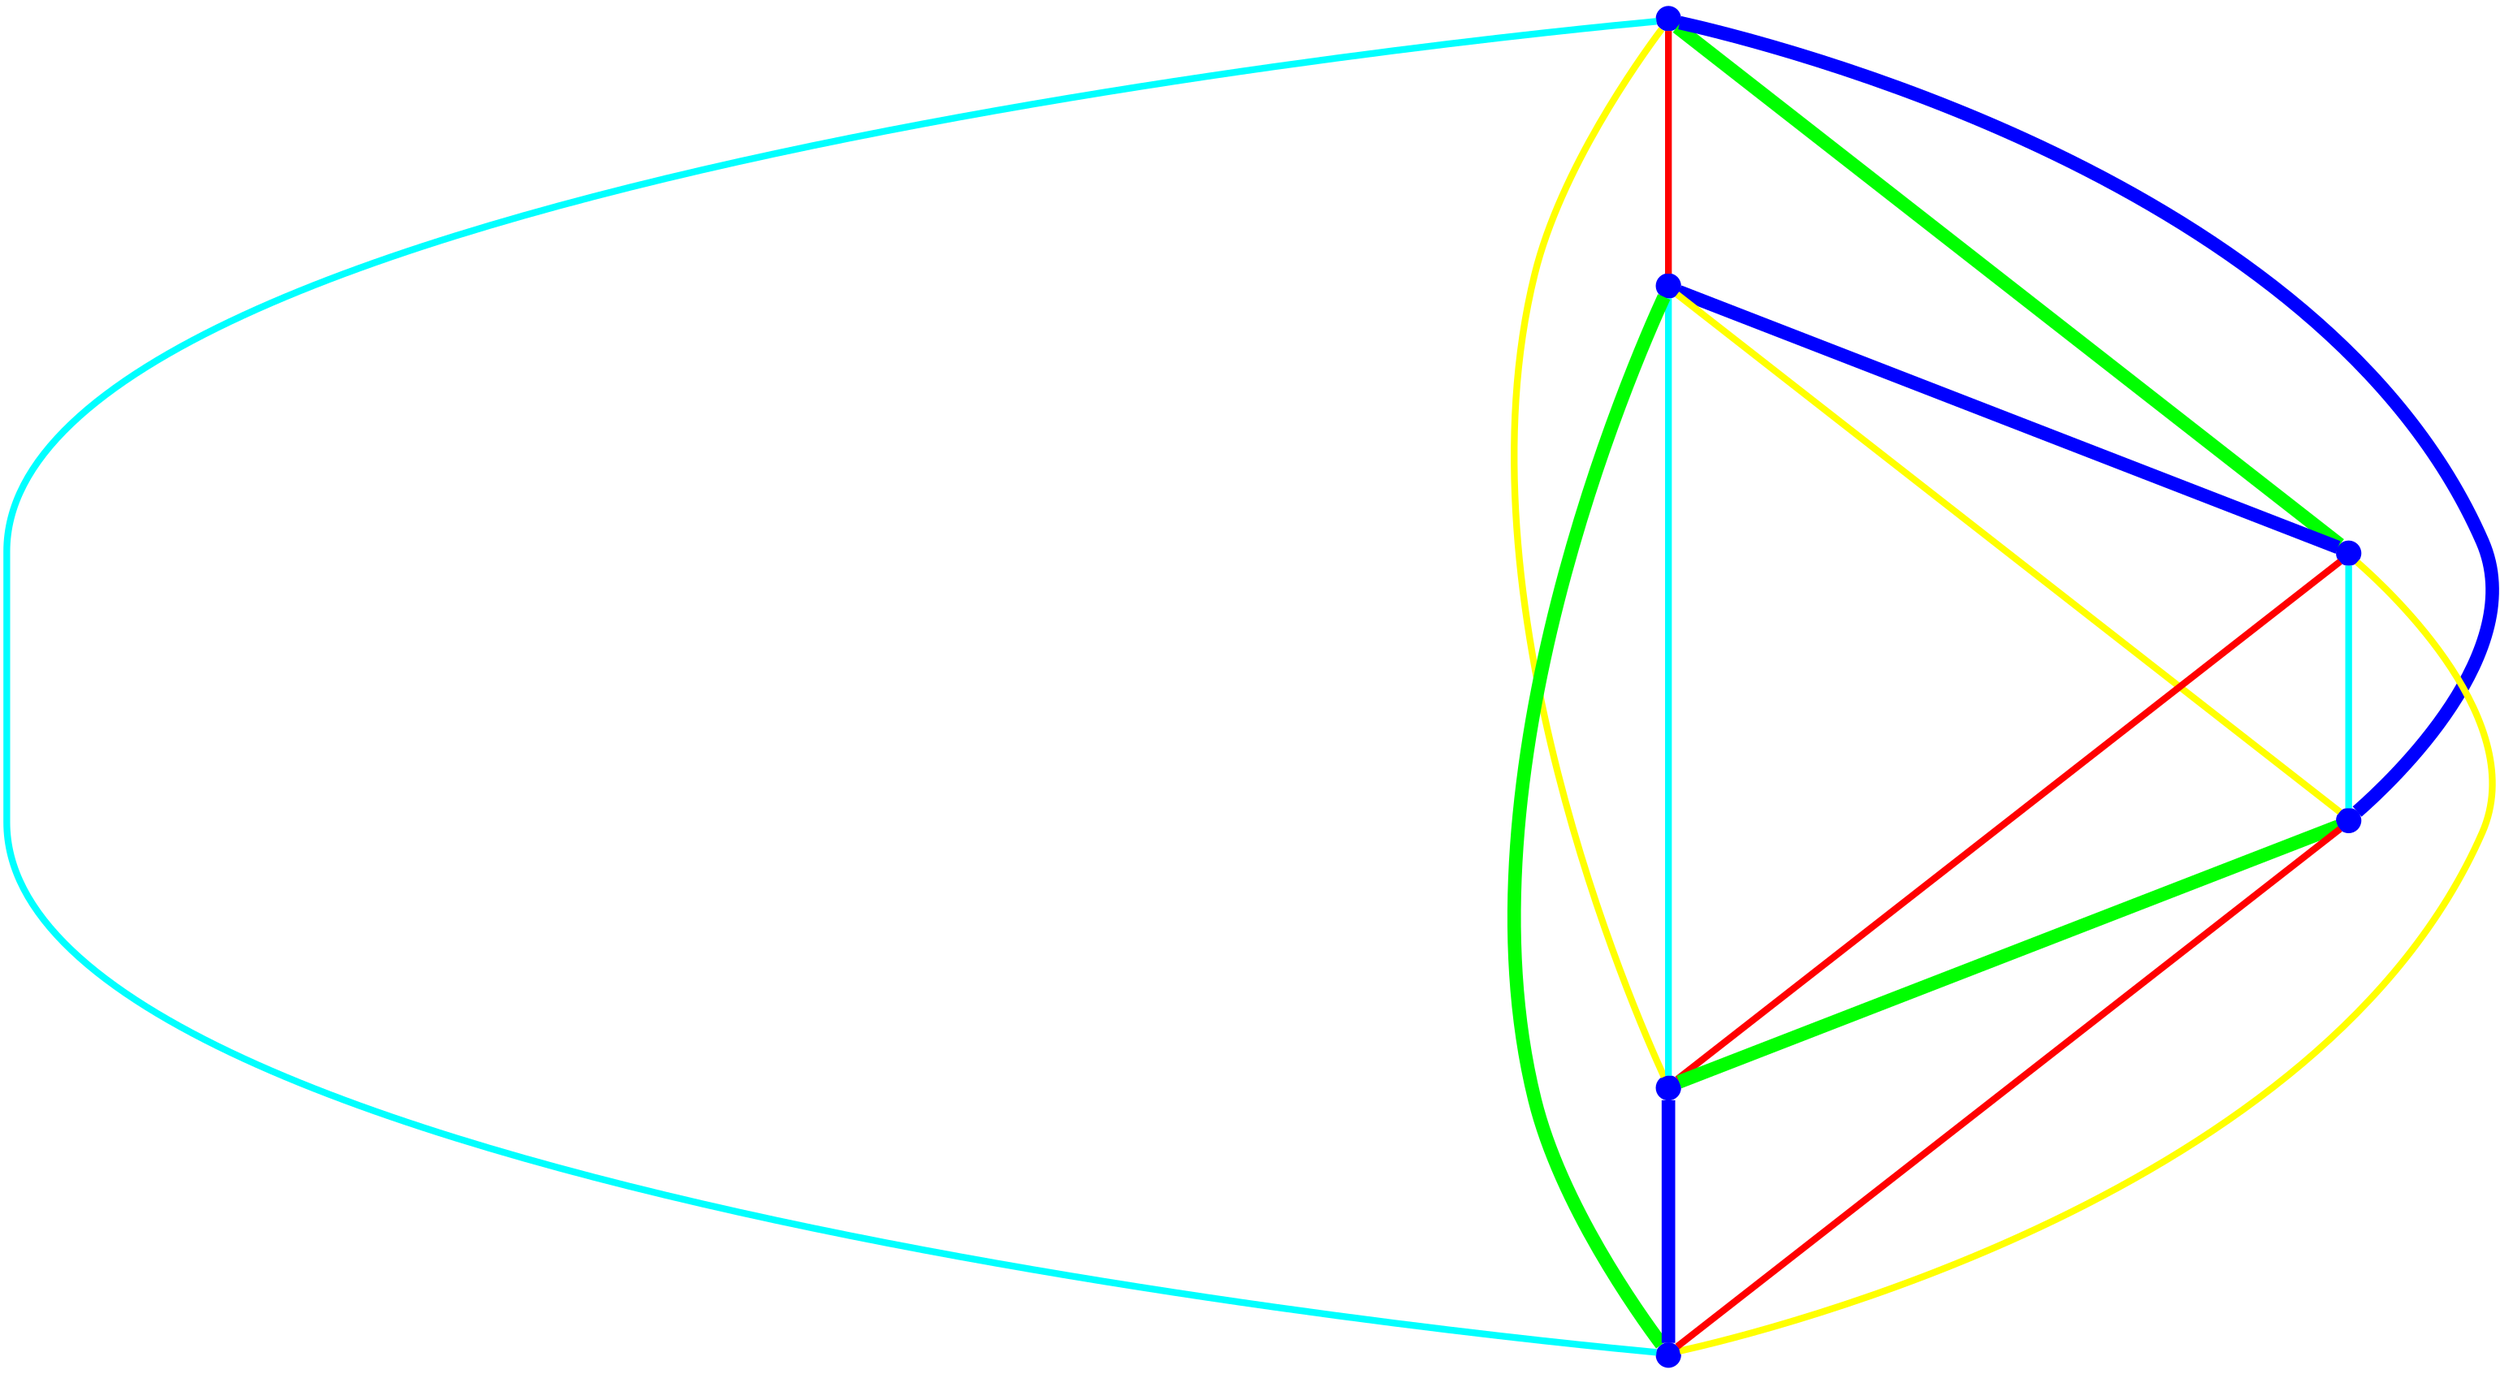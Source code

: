 graph {
ranksep=2
nodesep=2
node [label="" shape=circle style=filled fixedsize=true color=blue fillcolor=blue width=0.2];
"1" -- "2" [style="solid",penwidth="4",color="red"];
"1" -- "3" [style="solid",penwidth="8",color="green"];
"1" -- "4" [style="solid",penwidth="8",color="blue"];
"1" -- "5" [style="solid",penwidth="4",color="yellow"];
"1" -- "6" [style="solid",penwidth="4",color="cyan"];
"2" -- "3" [style="solid",penwidth="8",color="blue"];
"2" -- "4" [style="solid",penwidth="4",color="yellow"];
"2" -- "5" [style="solid",penwidth="4",color="cyan"];
"2" -- "6" [style="solid",penwidth="8",color="green"];
"3" -- "4" [style="solid",penwidth="4",color="cyan"];
"3" -- "5" [style="solid",penwidth="4",color="red"];
"3" -- "6" [style="solid",penwidth="4",color="yellow"];
"4" -- "5" [style="solid",penwidth="8",color="green"];
"4" -- "6" [style="solid",penwidth="4",color="red"];
"5" -- "6" [style="solid",penwidth="8",color="blue"];
}
